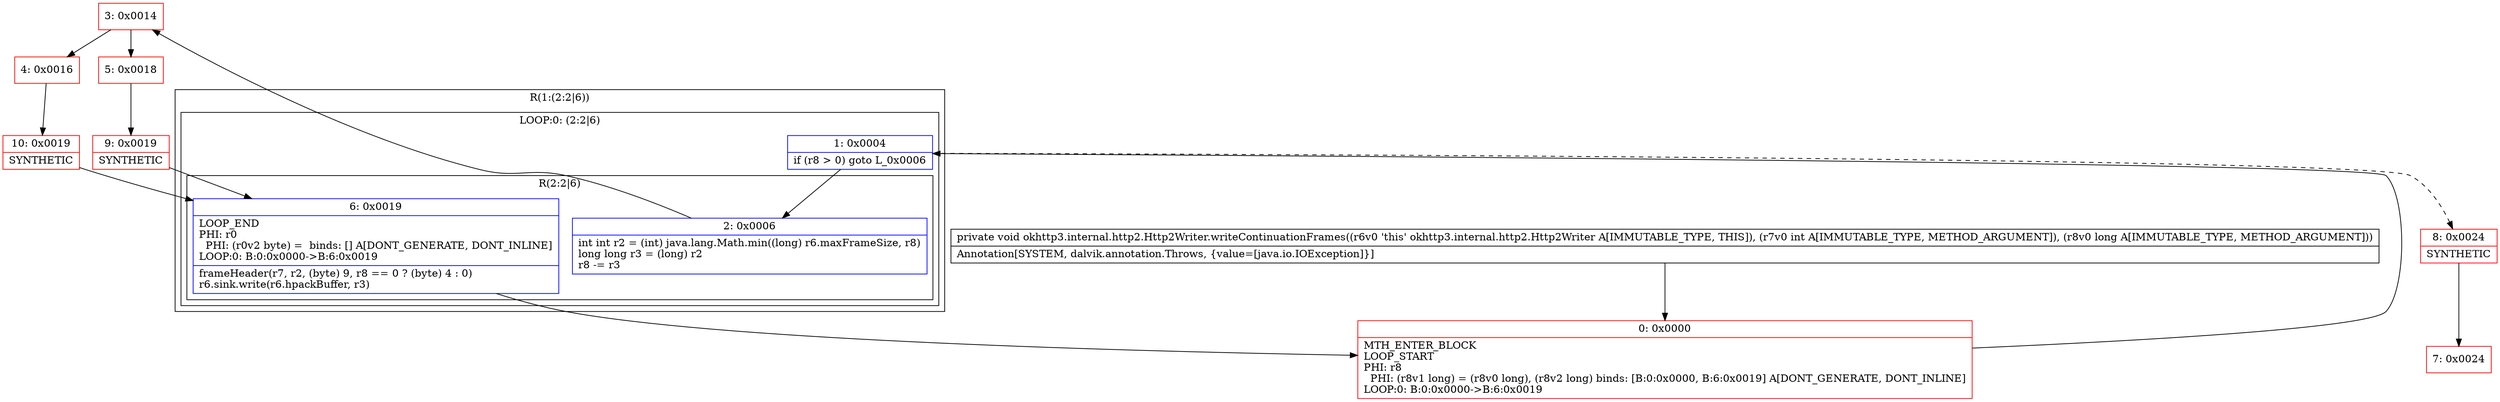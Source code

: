 digraph "CFG forokhttp3.internal.http2.Http2Writer.writeContinuationFrames(IJ)V" {
subgraph cluster_Region_358987142 {
label = "R(1:(2:2|6))";
node [shape=record,color=blue];
subgraph cluster_LoopRegion_1911526781 {
label = "LOOP:0: (2:2|6)";
node [shape=record,color=blue];
Node_1 [shape=record,label="{1\:\ 0x0004|if (r8 \> 0) goto L_0x0006\l}"];
subgraph cluster_Region_681798393 {
label = "R(2:2|6)";
node [shape=record,color=blue];
Node_2 [shape=record,label="{2\:\ 0x0006|int int r2 = (int) java.lang.Math.min((long) r6.maxFrameSize, r8)\llong long r3 = (long) r2\lr8 \-= r3\l}"];
Node_6 [shape=record,label="{6\:\ 0x0019|LOOP_END\lPHI: r0 \l  PHI: (r0v2 byte) =  binds: [] A[DONT_GENERATE, DONT_INLINE]\lLOOP:0: B:0:0x0000\-\>B:6:0x0019\l|frameHeader(r7, r2, (byte) 9, r8 == 0 ? (byte) 4 : 0)\lr6.sink.write(r6.hpackBuffer, r3)\l}"];
}
}
}
Node_0 [shape=record,color=red,label="{0\:\ 0x0000|MTH_ENTER_BLOCK\lLOOP_START\lPHI: r8 \l  PHI: (r8v1 long) = (r8v0 long), (r8v2 long) binds: [B:0:0x0000, B:6:0x0019] A[DONT_GENERATE, DONT_INLINE]\lLOOP:0: B:0:0x0000\-\>B:6:0x0019\l}"];
Node_3 [shape=record,color=red,label="{3\:\ 0x0014}"];
Node_4 [shape=record,color=red,label="{4\:\ 0x0016}"];
Node_5 [shape=record,color=red,label="{5\:\ 0x0018}"];
Node_7 [shape=record,color=red,label="{7\:\ 0x0024}"];
Node_8 [shape=record,color=red,label="{8\:\ 0x0024|SYNTHETIC\l}"];
Node_9 [shape=record,color=red,label="{9\:\ 0x0019|SYNTHETIC\l}"];
Node_10 [shape=record,color=red,label="{10\:\ 0x0019|SYNTHETIC\l}"];
MethodNode[shape=record,label="{private void okhttp3.internal.http2.Http2Writer.writeContinuationFrames((r6v0 'this' okhttp3.internal.http2.Http2Writer A[IMMUTABLE_TYPE, THIS]), (r7v0 int A[IMMUTABLE_TYPE, METHOD_ARGUMENT]), (r8v0 long A[IMMUTABLE_TYPE, METHOD_ARGUMENT]))  | Annotation[SYSTEM, dalvik.annotation.Throws, \{value=[java.io.IOException]\}]\l}"];
MethodNode -> Node_0;
Node_1 -> Node_2;
Node_1 -> Node_8[style=dashed];
Node_2 -> Node_3;
Node_6 -> Node_0;
Node_0 -> Node_1;
Node_3 -> Node_4;
Node_3 -> Node_5;
Node_4 -> Node_10;
Node_5 -> Node_9;
Node_8 -> Node_7;
Node_9 -> Node_6;
Node_10 -> Node_6;
}

